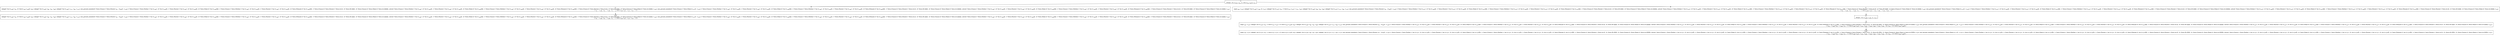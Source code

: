 digraph {
    graph [rankdir=TB
          ,bgcolor=transparent];
    node [shape=box
         ,fillcolor=white
         ,style=filled];
    0 [label=<O <BR/> mkng(C Var [v<SUB>55</SUB>], v<SUB>55</SUB>, [C Sub [v<SUB>42</SUB> v<SUB>42</SUB>]], v<SUB>57</SUB>)>];
    1 [label=<C <BR/> mkng(C Var [v<SUB>146</SUB>], v<SUB>81</SUB>, [C Sub [v<SUB>146</SUB> v<SUB>146</SUB>]], v<SUB>83</SUB>), mkng(C Var [v<SUB>146</SUB>], v<SUB>86</SUB>, v<SUB>83</SUB>, v<SUB>88</SUB>), mkng(C Var [v<SUB>146</SUB>], v<SUB>112</SUB>, v<SUB>88</SUB>, v<SUB>114</SUB>), non_ground_member(C Term [Clause C Term [Parent v<SUB>81</SUB> : [v<SUB>86</SUB>]] : v<SUB>128</SUB>], C Term [Clause C Term [Father C Var [v<SUB>146</SUB>] : [C Var [v<SUB>146</SUB>]]] : C Term [Parent C Var [v<SUB>146</SUB>] : [C Var [v<SUB>146</SUB>]]] : [C Term [Male [C Var [v<SUB>146</SUB>]]]]] : C Term [Clause C Term [Mother C Var [v<SUB>146</SUB>] : [C Var [v<SUB>146</SUB>]]] : C Term [Parent C Var [v<SUB>146</SUB>] : [C Var [v<SUB>146</SUB>]]] : [C Term [Female [C Var [v<SUB>146</SUB>]]]]] : C Term [Clause [C Term [Parent C Term [A []] : [C Term [B []]]]]] : [C Term [Clause [C Term [Male [C Term [A []]]]]]]), solve(C Term [Clause C Term [Father C Var [v<SUB>146</SUB>] : [C Var [v<SUB>146</SUB>]]] : C Term [Parent C Var [v<SUB>146</SUB>] : [C Var [v<SUB>146</SUB>]]] : [C Term [Male [C Var [v<SUB>146</SUB>]]]]] : C Term [Clause C Term [Mother C Var [v<SUB>146</SUB>] : [C Var [v<SUB>146</SUB>]]] : C Term [Parent C Var [v<SUB>146</SUB>] : [C Var [v<SUB>146</SUB>]]] : [C Term [Female [C Var [v<SUB>146</SUB>]]]]] : C Term [Clause [C Term [Parent C Term [A []] : [C Term [B []]]]]] : [C Term [Clause [C Term [Male [C Term [A []]]]]]], v<SUB>128</SUB>), non_ground_member(C Term [Clause C Term [Male [v<SUB>112</SUB>]] : v<SUB>133</SUB>], C Term [Clause C Term [Father C Var [v<SUB>146</SUB>] : [C Var [v<SUB>146</SUB>]]] : C Term [Parent C Var [v<SUB>146</SUB>] : [C Var [v<SUB>146</SUB>]]] : [C Term [Male [C Var [v<SUB>146</SUB>]]]]] : C Term [Clause C Term [Mother C Var [v<SUB>146</SUB>] : [C Var [v<SUB>146</SUB>]]] : C Term [Parent C Var [v<SUB>146</SUB>] : [C Var [v<SUB>146</SUB>]]] : [C Term [Female [C Var [v<SUB>146</SUB>]]]]] : C Term [Clause [C Term [Parent C Term [A []] : [C Term [B []]]]]] : [C Term [Clause [C Term [Male [C Term [A []]]]]]]), solve(C Term [Clause C Term [Father C Var [v<SUB>146</SUB>] : [C Var [v<SUB>146</SUB>]]] : C Term [Parent C Var [v<SUB>146</SUB>] : [C Var [v<SUB>146</SUB>]]] : [C Term [Male [C Var [v<SUB>146</SUB>]]]]] : C Term [Clause C Term [Mother C Var [v<SUB>146</SUB>] : [C Var [v<SUB>146</SUB>]]] : C Term [Parent C Var [v<SUB>146</SUB>] : [C Var [v<SUB>146</SUB>]]] : [C Term [Female [C Var [v<SUB>146</SUB>]]]]] : C Term [Clause [C Term [Parent C Term [A []] : [C Term [B []]]]]] : [C Term [Clause [C Term [Male [C Term [A []]]]]]], v<SUB>133</SUB>) <BR/>  [ v<SUB>42</SUB> &rarr; v<SUB>146</SUB>, v<SUB>55</SUB> &rarr; v<SUB>146</SUB>, v<SUB>57</SUB> &rarr; C Sub [v<SUB>146</SUB> v<SUB>55</SUB>] : v<SUB>147</SUB>, v<SUB>147</SUB> &rarr; [] ] >];
    2 [label=<C <BR/> neq(v<SUB>148</SUB>, v<SUB>152</SUB>), mkng(C Var [v<SUB>148</SUB>], v<SUB>148</SUB>, [], v<SUB>151</SUB>), mkng(C Var [v<SUB>152</SUB>], v<SUB>81</SUB>, C Sub [v<SUB>152</SUB> v<SUB>152</SUB>] : v<SUB>151</SUB>, v<SUB>83</SUB>), mkng(C Var [v<SUB>148</SUB>], v<SUB>86</SUB>, v<SUB>83</SUB>, v<SUB>88</SUB>), mkng(C Var [v<SUB>152</SUB>], v<SUB>112</SUB>, v<SUB>88</SUB>, v<SUB>114</SUB>), non_ground_member(C Term [Clause C Term [Parent v<SUB>81</SUB> : [v<SUB>86</SUB>]] : v<SUB>128</SUB>], C Term [Clause C Term [Father C Var [v<SUB>152</SUB>] : [C Var [v<SUB>148</SUB>]]] : C Term [Parent C Var [v<SUB>152</SUB>] : [C Var [v<SUB>148</SUB>]]] : [C Term [Male [C Var [v<SUB>152</SUB>]]]]] : C Term [Clause C Term [Mother C Var [v<SUB>152</SUB>] : [C Var [v<SUB>148</SUB>]]] : C Term [Parent C Var [v<SUB>152</SUB>] : [C Var [v<SUB>148</SUB>]]] : [C Term [Female [C Var [v<SUB>152</SUB>]]]]] : C Term [Clause [C Term [Parent C Term [A []] : [C Term [B []]]]]] : [C Term [Clause [C Term [Male [C Term [A []]]]]]]), solve(C Term [Clause C Term [Father C Var [v<SUB>152</SUB>] : [C Var [v<SUB>148</SUB>]]] : C Term [Parent C Var [v<SUB>152</SUB>] : [C Var [v<SUB>148</SUB>]]] : [C Term [Male [C Var [v<SUB>152</SUB>]]]]] : C Term [Clause C Term [Mother C Var [v<SUB>152</SUB>] : [C Var [v<SUB>148</SUB>]]] : C Term [Parent C Var [v<SUB>152</SUB>] : [C Var [v<SUB>148</SUB>]]] : [C Term [Female [C Var [v<SUB>152</SUB>]]]]] : C Term [Clause [C Term [Parent C Term [A []] : [C Term [B []]]]]] : [C Term [Clause [C Term [Male [C Term [A []]]]]]], v<SUB>128</SUB>), non_ground_member(C Term [Clause C Term [Male [v<SUB>112</SUB>]] : v<SUB>133</SUB>], C Term [Clause C Term [Father C Var [v<SUB>152</SUB>] : [C Var [v<SUB>148</SUB>]]] : C Term [Parent C Var [v<SUB>152</SUB>] : [C Var [v<SUB>148</SUB>]]] : [C Term [Male [C Var [v<SUB>152</SUB>]]]]] : C Term [Clause C Term [Mother C Var [v<SUB>152</SUB>] : [C Var [v<SUB>148</SUB>]]] : C Term [Parent C Var [v<SUB>152</SUB>] : [C Var [v<SUB>148</SUB>]]] : [C Term [Female [C Var [v<SUB>152</SUB>]]]]] : C Term [Clause [C Term [Parent C Term [A []] : [C Term [B []]]]]] : [C Term [Clause [C Term [Male [C Term [A []]]]]]]), solve(C Term [Clause C Term [Father C Var [v<SUB>152</SUB>] : [C Var [v<SUB>148</SUB>]]] : C Term [Parent C Var [v<SUB>152</SUB>] : [C Var [v<SUB>148</SUB>]]] : [C Term [Male [C Var [v<SUB>152</SUB>]]]]] : C Term [Clause C Term [Mother C Var [v<SUB>152</SUB>] : [C Var [v<SUB>148</SUB>]]] : C Term [Parent C Var [v<SUB>152</SUB>] : [C Var [v<SUB>148</SUB>]]] : [C Term [Female [C Var [v<SUB>152</SUB>]]]]] : C Term [Clause [C Term [Parent C Term [A []] : [C Term [B []]]]]] : [C Term [Clause [C Term [Male [C Term [A []]]]]]], v<SUB>133</SUB>) <BR/>  [ v<SUB>42</SUB> &rarr; v<SUB>149</SUB>, v<SUB>55</SUB> &rarr; v<SUB>148</SUB>, v<SUB>57</SUB> &rarr; C Sub [v<SUB>149</SUB> v<SUB>152</SUB>] : v<SUB>151</SUB>, v<SUB>149</SUB> &rarr; v<SUB>152</SUB>, v<SUB>150</SUB> &rarr; [] ] >];
    3 [label=<Leaf <BR/> mkng(C Var [v<SUB>146</SUB>], v<SUB>81</SUB>, [C Sub [v<SUB>146</SUB> v<SUB>146</SUB>]], v<SUB>83</SUB>), mkng(C Var [v<SUB>146</SUB>], v<SUB>86</SUB>, v<SUB>83</SUB>, v<SUB>88</SUB>), mkng(C Var [v<SUB>146</SUB>], v<SUB>112</SUB>, v<SUB>88</SUB>, v<SUB>114</SUB>), non_ground_member(C Term [Clause C Term [Parent v<SUB>81</SUB> : [v<SUB>86</SUB>]] : v<SUB>128</SUB>], C Term [Clause C Term [Father C Var [v<SUB>146</SUB>] : [C Var [v<SUB>146</SUB>]]] : C Term [Parent C Var [v<SUB>146</SUB>] : [C Var [v<SUB>146</SUB>]]] : [C Term [Male [C Var [v<SUB>146</SUB>]]]]] : C Term [Clause C Term [Mother C Var [v<SUB>146</SUB>] : [C Var [v<SUB>146</SUB>]]] : C Term [Parent C Var [v<SUB>146</SUB>] : [C Var [v<SUB>146</SUB>]]] : [C Term [Female [C Var [v<SUB>146</SUB>]]]]] : C Term [Clause [C Term [Parent C Term [A []] : [C Term [B []]]]]] : [C Term [Clause [C Term [Male [C Term [A []]]]]]]), solve(C Term [Clause C Term [Father C Var [v<SUB>146</SUB>] : [C Var [v<SUB>146</SUB>]]] : C Term [Parent C Var [v<SUB>146</SUB>] : [C Var [v<SUB>146</SUB>]]] : [C Term [Male [C Var [v<SUB>146</SUB>]]]]] : C Term [Clause C Term [Mother C Var [v<SUB>146</SUB>] : [C Var [v<SUB>146</SUB>]]] : C Term [Parent C Var [v<SUB>146</SUB>] : [C Var [v<SUB>146</SUB>]]] : [C Term [Female [C Var [v<SUB>146</SUB>]]]]] : C Term [Clause [C Term [Parent C Term [A []] : [C Term [B []]]]]] : [C Term [Clause [C Term [Male [C Term [A []]]]]]], v<SUB>128</SUB>), non_ground_member(C Term [Clause C Term [Male [v<SUB>112</SUB>]] : v<SUB>133</SUB>], C Term [Clause C Term [Father C Var [v<SUB>146</SUB>] : [C Var [v<SUB>146</SUB>]]] : C Term [Parent C Var [v<SUB>146</SUB>] : [C Var [v<SUB>146</SUB>]]] : [C Term [Male [C Var [v<SUB>146</SUB>]]]]] : C Term [Clause C Term [Mother C Var [v<SUB>146</SUB>] : [C Var [v<SUB>146</SUB>]]] : C Term [Parent C Var [v<SUB>146</SUB>] : [C Var [v<SUB>146</SUB>]]] : [C Term [Female [C Var [v<SUB>146</SUB>]]]]] : C Term [Clause [C Term [Parent C Term [A []] : [C Term [B []]]]]] : [C Term [Clause [C Term [Male [C Term [A []]]]]]]), solve(C Term [Clause C Term [Father C Var [v<SUB>146</SUB>] : [C Var [v<SUB>146</SUB>]]] : C Term [Parent C Var [v<SUB>146</SUB>] : [C Var [v<SUB>146</SUB>]]] : [C Term [Male [C Var [v<SUB>146</SUB>]]]]] : C Term [Clause C Term [Mother C Var [v<SUB>146</SUB>] : [C Var [v<SUB>146</SUB>]]] : C Term [Parent C Var [v<SUB>146</SUB>] : [C Var [v<SUB>146</SUB>]]] : [C Term [Female [C Var [v<SUB>146</SUB>]]]]] : C Term [Clause [C Term [Parent C Term [A []] : [C Term [B []]]]]] : [C Term [Clause [C Term [Male [C Term [A []]]]]]], v<SUB>133</SUB>) <BR/>  [ v<SUB>42</SUB> &rarr; v<SUB>146</SUB>, v<SUB>55</SUB> &rarr; v<SUB>146</SUB>, v<SUB>57</SUB> &rarr; C Sub [v<SUB>146</SUB> v<SUB>55</SUB>] : v<SUB>147</SUB>, v<SUB>147</SUB> &rarr; [] ] >];
    4 [label=<O <BR/> mkng(C Var [v<SUB>148</SUB>], v<SUB>148</SUB>, [], v<SUB>151</SUB>)>];
    5 [label=<C <BR/> neq(v<SUB>156</SUB>, v<SUB>152</SUB>), mkng(C Var [v<SUB>152</SUB>], v<SUB>81</SUB>, C Sub [v<SUB>152</SUB> v<SUB>152</SUB>] : [C Sub [v<SUB>156</SUB> v<SUB>156</SUB>]], v<SUB>83</SUB>), mkng(C Var [v<SUB>156</SUB>], v<SUB>86</SUB>, v<SUB>83</SUB>, v<SUB>88</SUB>), mkng(C Var [v<SUB>152</SUB>], v<SUB>112</SUB>, v<SUB>88</SUB>, v<SUB>114</SUB>), non_ground_member(C Term [Clause C Term [Parent v<SUB>81</SUB> : [v<SUB>86</SUB>]] : v<SUB>128</SUB>], C Term [Clause C Term [Father C Var [v<SUB>152</SUB>] : [C Var [v<SUB>156</SUB>]]] : C Term [Parent C Var [v<SUB>152</SUB>] : [C Var [v<SUB>156</SUB>]]] : [C Term [Male [C Var [v<SUB>152</SUB>]]]]] : C Term [Clause C Term [Mother C Var [v<SUB>152</SUB>] : [C Var [v<SUB>156</SUB>]]] : C Term [Parent C Var [v<SUB>152</SUB>] : [C Var [v<SUB>156</SUB>]]] : [C Term [Female [C Var [v<SUB>152</SUB>]]]]] : C Term [Clause [C Term [Parent C Term [A []] : [C Term [B []]]]]] : [C Term [Clause [C Term [Male [C Term [A []]]]]]]), solve(C Term [Clause C Term [Father C Var [v<SUB>152</SUB>] : [C Var [v<SUB>156</SUB>]]] : C Term [Parent C Var [v<SUB>152</SUB>] : [C Var [v<SUB>156</SUB>]]] : [C Term [Male [C Var [v<SUB>152</SUB>]]]]] : C Term [Clause C Term [Mother C Var [v<SUB>152</SUB>] : [C Var [v<SUB>156</SUB>]]] : C Term [Parent C Var [v<SUB>152</SUB>] : [C Var [v<SUB>156</SUB>]]] : [C Term [Female [C Var [v<SUB>152</SUB>]]]]] : C Term [Clause [C Term [Parent C Term [A []] : [C Term [B []]]]]] : [C Term [Clause [C Term [Male [C Term [A []]]]]]], v<SUB>128</SUB>), non_ground_member(C Term [Clause C Term [Male [v<SUB>112</SUB>]] : v<SUB>133</SUB>], C Term [Clause C Term [Father C Var [v<SUB>152</SUB>] : [C Var [v<SUB>156</SUB>]]] : C Term [Parent C Var [v<SUB>152</SUB>] : [C Var [v<SUB>156</SUB>]]] : [C Term [Male [C Var [v<SUB>152</SUB>]]]]] : C Term [Clause C Term [Mother C Var [v<SUB>152</SUB>] : [C Var [v<SUB>156</SUB>]]] : C Term [Parent C Var [v<SUB>152</SUB>] : [C Var [v<SUB>156</SUB>]]] : [C Term [Female [C Var [v<SUB>152</SUB>]]]]] : C Term [Clause [C Term [Parent C Term [A []] : [C Term [B []]]]]] : [C Term [Clause [C Term [Male [C Term [A []]]]]]]), solve(C Term [Clause C Term [Father C Var [v<SUB>152</SUB>] : [C Var [v<SUB>156</SUB>]]] : C Term [Parent C Var [v<SUB>152</SUB>] : [C Var [v<SUB>156</SUB>]]] : [C Term [Male [C Var [v<SUB>152</SUB>]]]]] : C Term [Clause C Term [Mother C Var [v<SUB>152</SUB>] : [C Var [v<SUB>156</SUB>]]] : C Term [Parent C Var [v<SUB>152</SUB>] : [C Var [v<SUB>156</SUB>]]] : [C Term [Female [C Var [v<SUB>152</SUB>]]]]] : C Term [Clause [C Term [Parent C Term [A []] : [C Term [B []]]]]] : [C Term [Clause [C Term [Male [C Term [A []]]]]]], v<SUB>133</SUB>) <BR/>  [ v<SUB>42</SUB> &rarr; v<SUB>149</SUB>, v<SUB>55</SUB> &rarr; v<SUB>148</SUB>, v<SUB>57</SUB> &rarr; C Sub [v<SUB>149</SUB> v<SUB>152</SUB>] : v<SUB>151</SUB>, v<SUB>148</SUB> &rarr; v<SUB>156</SUB>, v<SUB>149</SUB> &rarr; v<SUB>152</SUB>, v<SUB>150</SUB> &rarr; [], v<SUB>151</SUB> &rarr; [C Sub [v<SUB>156</SUB> v<SUB>148</SUB>]] ] >];
    6 [label=<Leaf <BR/> neq(v<SUB>156</SUB>, v<SUB>152</SUB>), mkng(C Var [v<SUB>152</SUB>], v<SUB>81</SUB>, C Sub [v<SUB>152</SUB> v<SUB>152</SUB>] : [C Sub [v<SUB>156</SUB> v<SUB>156</SUB>]], v<SUB>83</SUB>), mkng(C Var [v<SUB>156</SUB>], v<SUB>86</SUB>, v<SUB>83</SUB>, v<SUB>88</SUB>), mkng(C Var [v<SUB>152</SUB>], v<SUB>112</SUB>, v<SUB>88</SUB>, v<SUB>114</SUB>), non_ground_member(C Term [Clause C Term [Parent v<SUB>81</SUB> : [v<SUB>86</SUB>]] : v<SUB>128</SUB>], C Term [Clause C Term [Father C Var [v<SUB>152</SUB>] : [C Var [v<SUB>156</SUB>]]] : C Term [Parent C Var [v<SUB>152</SUB>] : [C Var [v<SUB>156</SUB>]]] : [C Term [Male [C Var [v<SUB>152</SUB>]]]]] : C Term [Clause C Term [Mother C Var [v<SUB>152</SUB>] : [C Var [v<SUB>156</SUB>]]] : C Term [Parent C Var [v<SUB>152</SUB>] : [C Var [v<SUB>156</SUB>]]] : [C Term [Female [C Var [v<SUB>152</SUB>]]]]] : C Term [Clause [C Term [Parent C Term [A []] : [C Term [B []]]]]] : [C Term [Clause [C Term [Male [C Term [A []]]]]]]), solve(C Term [Clause C Term [Father C Var [v<SUB>152</SUB>] : [C Var [v<SUB>156</SUB>]]] : C Term [Parent C Var [v<SUB>152</SUB>] : [C Var [v<SUB>156</SUB>]]] : [C Term [Male [C Var [v<SUB>152</SUB>]]]]] : C Term [Clause C Term [Mother C Var [v<SUB>152</SUB>] : [C Var [v<SUB>156</SUB>]]] : C Term [Parent C Var [v<SUB>152</SUB>] : [C Var [v<SUB>156</SUB>]]] : [C Term [Female [C Var [v<SUB>152</SUB>]]]]] : C Term [Clause [C Term [Parent C Term [A []] : [C Term [B []]]]]] : [C Term [Clause [C Term [Male [C Term [A []]]]]]], v<SUB>128</SUB>), non_ground_member(C Term [Clause C Term [Male [v<SUB>112</SUB>]] : v<SUB>133</SUB>], C Term [Clause C Term [Father C Var [v<SUB>152</SUB>] : [C Var [v<SUB>156</SUB>]]] : C Term [Parent C Var [v<SUB>152</SUB>] : [C Var [v<SUB>156</SUB>]]] : [C Term [Male [C Var [v<SUB>152</SUB>]]]]] : C Term [Clause C Term [Mother C Var [v<SUB>152</SUB>] : [C Var [v<SUB>156</SUB>]]] : C Term [Parent C Var [v<SUB>152</SUB>] : [C Var [v<SUB>156</SUB>]]] : [C Term [Female [C Var [v<SUB>152</SUB>]]]]] : C Term [Clause [C Term [Parent C Term [A []] : [C Term [B []]]]]] : [C Term [Clause [C Term [Male [C Term [A []]]]]]]), solve(C Term [Clause C Term [Father C Var [v<SUB>152</SUB>] : [C Var [v<SUB>156</SUB>]]] : C Term [Parent C Var [v<SUB>152</SUB>] : [C Var [v<SUB>156</SUB>]]] : [C Term [Male [C Var [v<SUB>152</SUB>]]]]] : C Term [Clause C Term [Mother C Var [v<SUB>152</SUB>] : [C Var [v<SUB>156</SUB>]]] : C Term [Parent C Var [v<SUB>152</SUB>] : [C Var [v<SUB>156</SUB>]]] : [C Term [Female [C Var [v<SUB>152</SUB>]]]]] : C Term [Clause [C Term [Parent C Term [A []] : [C Term [B []]]]]] : [C Term [Clause [C Term [Male [C Term [A []]]]]]], v<SUB>133</SUB>) <BR/>  [ v<SUB>42</SUB> &rarr; v<SUB>149</SUB>, v<SUB>55</SUB> &rarr; v<SUB>148</SUB>, v<SUB>57</SUB> &rarr; C Sub [v<SUB>149</SUB> v<SUB>152</SUB>] : v<SUB>151</SUB>, v<SUB>148</SUB> &rarr; v<SUB>156</SUB>, v<SUB>149</SUB> &rarr; v<SUB>152</SUB>, v<SUB>150</SUB> &rarr; [], v<SUB>151</SUB> &rarr; [C Sub [v<SUB>156</SUB> v<SUB>148</SUB>]] ] >];
    0 -> 1 [label=""];
    0 -> 2 [label=""];
    1 -> 3 [label=""];
    2 -> 4 [label=""];
    4 -> 5 [label=""];
    5 -> 6 [label=""];
}
